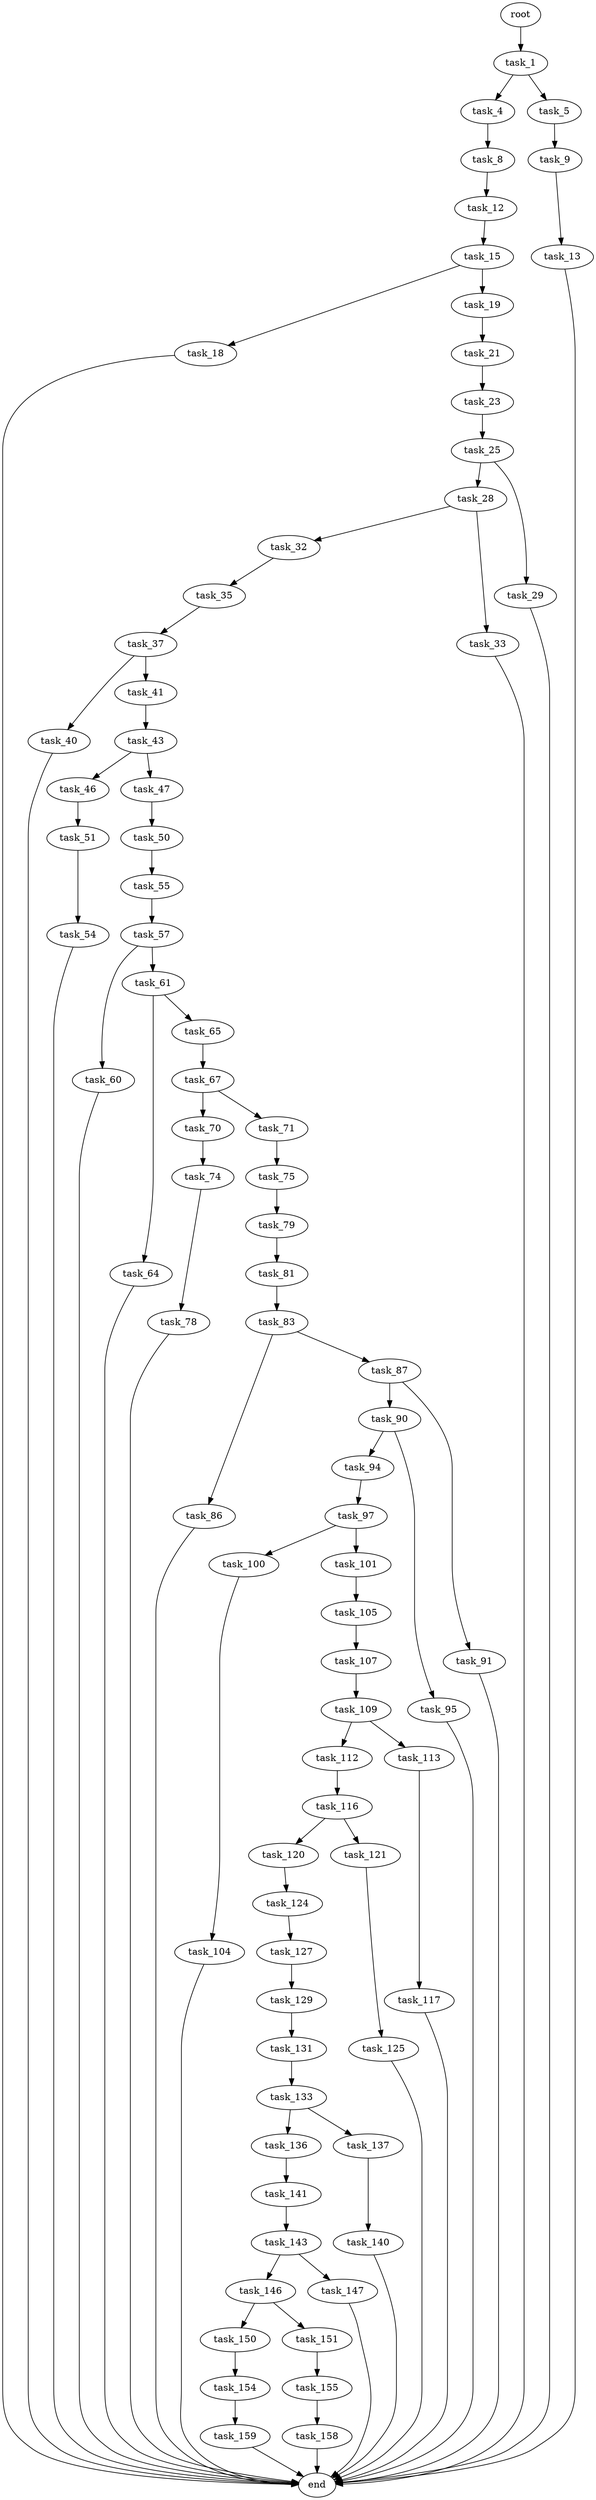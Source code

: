 digraph G {
  root [size="0.000000"];
  task_1 [size="782757789696.000000"];
  task_4 [size="221967336491.000000"];
  task_5 [size="231928233984.000000"];
  task_8 [size="28429436368.000000"];
  task_9 [size="29639092802.000000"];
  task_12 [size="47659623068.000000"];
  task_13 [size="246126440644.000000"];
  task_15 [size="123198129204.000000"];
  end [size="0.000000"];
  task_18 [size="256576149708.000000"];
  task_19 [size="305383802018.000000"];
  task_21 [size="368293445632.000000"];
  task_23 [size="315372452485.000000"];
  task_25 [size="430231773838.000000"];
  task_28 [size="215009781373.000000"];
  task_29 [size="23762936964.000000"];
  task_32 [size="4568722722.000000"];
  task_33 [size="85914480816.000000"];
  task_35 [size="320830515194.000000"];
  task_37 [size="134217728000.000000"];
  task_40 [size="231928233984.000000"];
  task_41 [size="21968515764.000000"];
  task_43 [size="172195618416.000000"];
  task_46 [size="198577521764.000000"];
  task_47 [size="1382365468.000000"];
  task_51 [size="2620601671.000000"];
  task_50 [size="782757789696.000000"];
  task_55 [size="612823494337.000000"];
  task_54 [size="782757789696.000000"];
  task_57 [size="28991029248.000000"];
  task_60 [size="1073741824000.000000"];
  task_61 [size="26193277635.000000"];
  task_64 [size="38304925231.000000"];
  task_65 [size="3160199838.000000"];
  task_67 [size="33217943664.000000"];
  task_70 [size="368293445632.000000"];
  task_71 [size="5552558820.000000"];
  task_74 [size="7908024264.000000"];
  task_75 [size="8589934592.000000"];
  task_78 [size="83341283293.000000"];
  task_79 [size="69084512558.000000"];
  task_81 [size="231928233984.000000"];
  task_83 [size="22452950367.000000"];
  task_86 [size="22507249347.000000"];
  task_87 [size="32469748506.000000"];
  task_90 [size="134217728000.000000"];
  task_91 [size="782757789696.000000"];
  task_94 [size="10443259030.000000"];
  task_95 [size="14707665420.000000"];
  task_97 [size="782757789696.000000"];
  task_100 [size="68719476736.000000"];
  task_101 [size="250886946015.000000"];
  task_104 [size="30949621703.000000"];
  task_105 [size="28372097661.000000"];
  task_107 [size="134217728000.000000"];
  task_109 [size="368293445632.000000"];
  task_112 [size="623708150354.000000"];
  task_113 [size="1203336767644.000000"];
  task_116 [size="134217728000.000000"];
  task_117 [size="6221213870.000000"];
  task_120 [size="1073741824000.000000"];
  task_121 [size="4814419505.000000"];
  task_124 [size="651889878.000000"];
  task_125 [size="307478015488.000000"];
  task_127 [size="549755813888.000000"];
  task_129 [size="447244647405.000000"];
  task_131 [size="28991029248.000000"];
  task_133 [size="82461833057.000000"];
  task_136 [size="191162170440.000000"];
  task_137 [size="231928233984.000000"];
  task_141 [size="535896138666.000000"];
  task_140 [size="17623637367.000000"];
  task_143 [size="1073741824000.000000"];
  task_146 [size="1170200721.000000"];
  task_147 [size="28991029248.000000"];
  task_150 [size="560908620.000000"];
  task_151 [size="716772046.000000"];
  task_154 [size="7138313438.000000"];
  task_155 [size="16847022305.000000"];
  task_159 [size="28991029248.000000"];
  task_158 [size="28991029248.000000"];

  root -> task_1 [size="1.000000"];
  task_1 -> task_4 [size="679477248.000000"];
  task_1 -> task_5 [size="679477248.000000"];
  task_4 -> task_8 [size="679477248.000000"];
  task_5 -> task_9 [size="301989888.000000"];
  task_8 -> task_12 [size="679477248.000000"];
  task_9 -> task_13 [size="536870912.000000"];
  task_12 -> task_15 [size="75497472.000000"];
  task_13 -> end [size="1.000000"];
  task_15 -> task_18 [size="134217728.000000"];
  task_15 -> task_19 [size="134217728.000000"];
  task_18 -> end [size="1.000000"];
  task_19 -> task_21 [size="209715200.000000"];
  task_21 -> task_23 [size="411041792.000000"];
  task_23 -> task_25 [size="209715200.000000"];
  task_25 -> task_28 [size="411041792.000000"];
  task_25 -> task_29 [size="411041792.000000"];
  task_28 -> task_32 [size="838860800.000000"];
  task_28 -> task_33 [size="838860800.000000"];
  task_29 -> end [size="1.000000"];
  task_32 -> task_35 [size="134217728.000000"];
  task_33 -> end [size="1.000000"];
  task_35 -> task_37 [size="679477248.000000"];
  task_37 -> task_40 [size="209715200.000000"];
  task_37 -> task_41 [size="209715200.000000"];
  task_40 -> end [size="1.000000"];
  task_41 -> task_43 [size="411041792.000000"];
  task_43 -> task_46 [size="134217728.000000"];
  task_43 -> task_47 [size="134217728.000000"];
  task_46 -> task_51 [size="209715200.000000"];
  task_47 -> task_50 [size="33554432.000000"];
  task_51 -> task_54 [size="75497472.000000"];
  task_50 -> task_55 [size="679477248.000000"];
  task_55 -> task_57 [size="411041792.000000"];
  task_54 -> end [size="1.000000"];
  task_57 -> task_60 [size="75497472.000000"];
  task_57 -> task_61 [size="75497472.000000"];
  task_60 -> end [size="1.000000"];
  task_61 -> task_64 [size="679477248.000000"];
  task_61 -> task_65 [size="679477248.000000"];
  task_64 -> end [size="1.000000"];
  task_65 -> task_67 [size="134217728.000000"];
  task_67 -> task_70 [size="134217728.000000"];
  task_67 -> task_71 [size="134217728.000000"];
  task_70 -> task_74 [size="411041792.000000"];
  task_71 -> task_75 [size="411041792.000000"];
  task_74 -> task_78 [size="301989888.000000"];
  task_75 -> task_79 [size="33554432.000000"];
  task_78 -> end [size="1.000000"];
  task_79 -> task_81 [size="301989888.000000"];
  task_81 -> task_83 [size="301989888.000000"];
  task_83 -> task_86 [size="411041792.000000"];
  task_83 -> task_87 [size="411041792.000000"];
  task_86 -> end [size="1.000000"];
  task_87 -> task_90 [size="838860800.000000"];
  task_87 -> task_91 [size="838860800.000000"];
  task_90 -> task_94 [size="209715200.000000"];
  task_90 -> task_95 [size="209715200.000000"];
  task_91 -> end [size="1.000000"];
  task_94 -> task_97 [size="209715200.000000"];
  task_95 -> end [size="1.000000"];
  task_97 -> task_100 [size="679477248.000000"];
  task_97 -> task_101 [size="679477248.000000"];
  task_100 -> task_104 [size="134217728.000000"];
  task_101 -> task_105 [size="301989888.000000"];
  task_104 -> end [size="1.000000"];
  task_105 -> task_107 [size="679477248.000000"];
  task_107 -> task_109 [size="209715200.000000"];
  task_109 -> task_112 [size="411041792.000000"];
  task_109 -> task_113 [size="411041792.000000"];
  task_112 -> task_116 [size="411041792.000000"];
  task_113 -> task_117 [size="838860800.000000"];
  task_116 -> task_120 [size="209715200.000000"];
  task_116 -> task_121 [size="209715200.000000"];
  task_117 -> end [size="1.000000"];
  task_120 -> task_124 [size="838860800.000000"];
  task_121 -> task_125 [size="209715200.000000"];
  task_124 -> task_127 [size="33554432.000000"];
  task_125 -> end [size="1.000000"];
  task_127 -> task_129 [size="536870912.000000"];
  task_129 -> task_131 [size="411041792.000000"];
  task_131 -> task_133 [size="75497472.000000"];
  task_133 -> task_136 [size="301989888.000000"];
  task_133 -> task_137 [size="301989888.000000"];
  task_136 -> task_141 [size="134217728.000000"];
  task_137 -> task_140 [size="301989888.000000"];
  task_141 -> task_143 [size="411041792.000000"];
  task_140 -> end [size="1.000000"];
  task_143 -> task_146 [size="838860800.000000"];
  task_143 -> task_147 [size="838860800.000000"];
  task_146 -> task_150 [size="33554432.000000"];
  task_146 -> task_151 [size="33554432.000000"];
  task_147 -> end [size="1.000000"];
  task_150 -> task_154 [size="33554432.000000"];
  task_151 -> task_155 [size="75497472.000000"];
  task_154 -> task_159 [size="134217728.000000"];
  task_155 -> task_158 [size="679477248.000000"];
  task_159 -> end [size="1.000000"];
  task_158 -> end [size="1.000000"];
}
